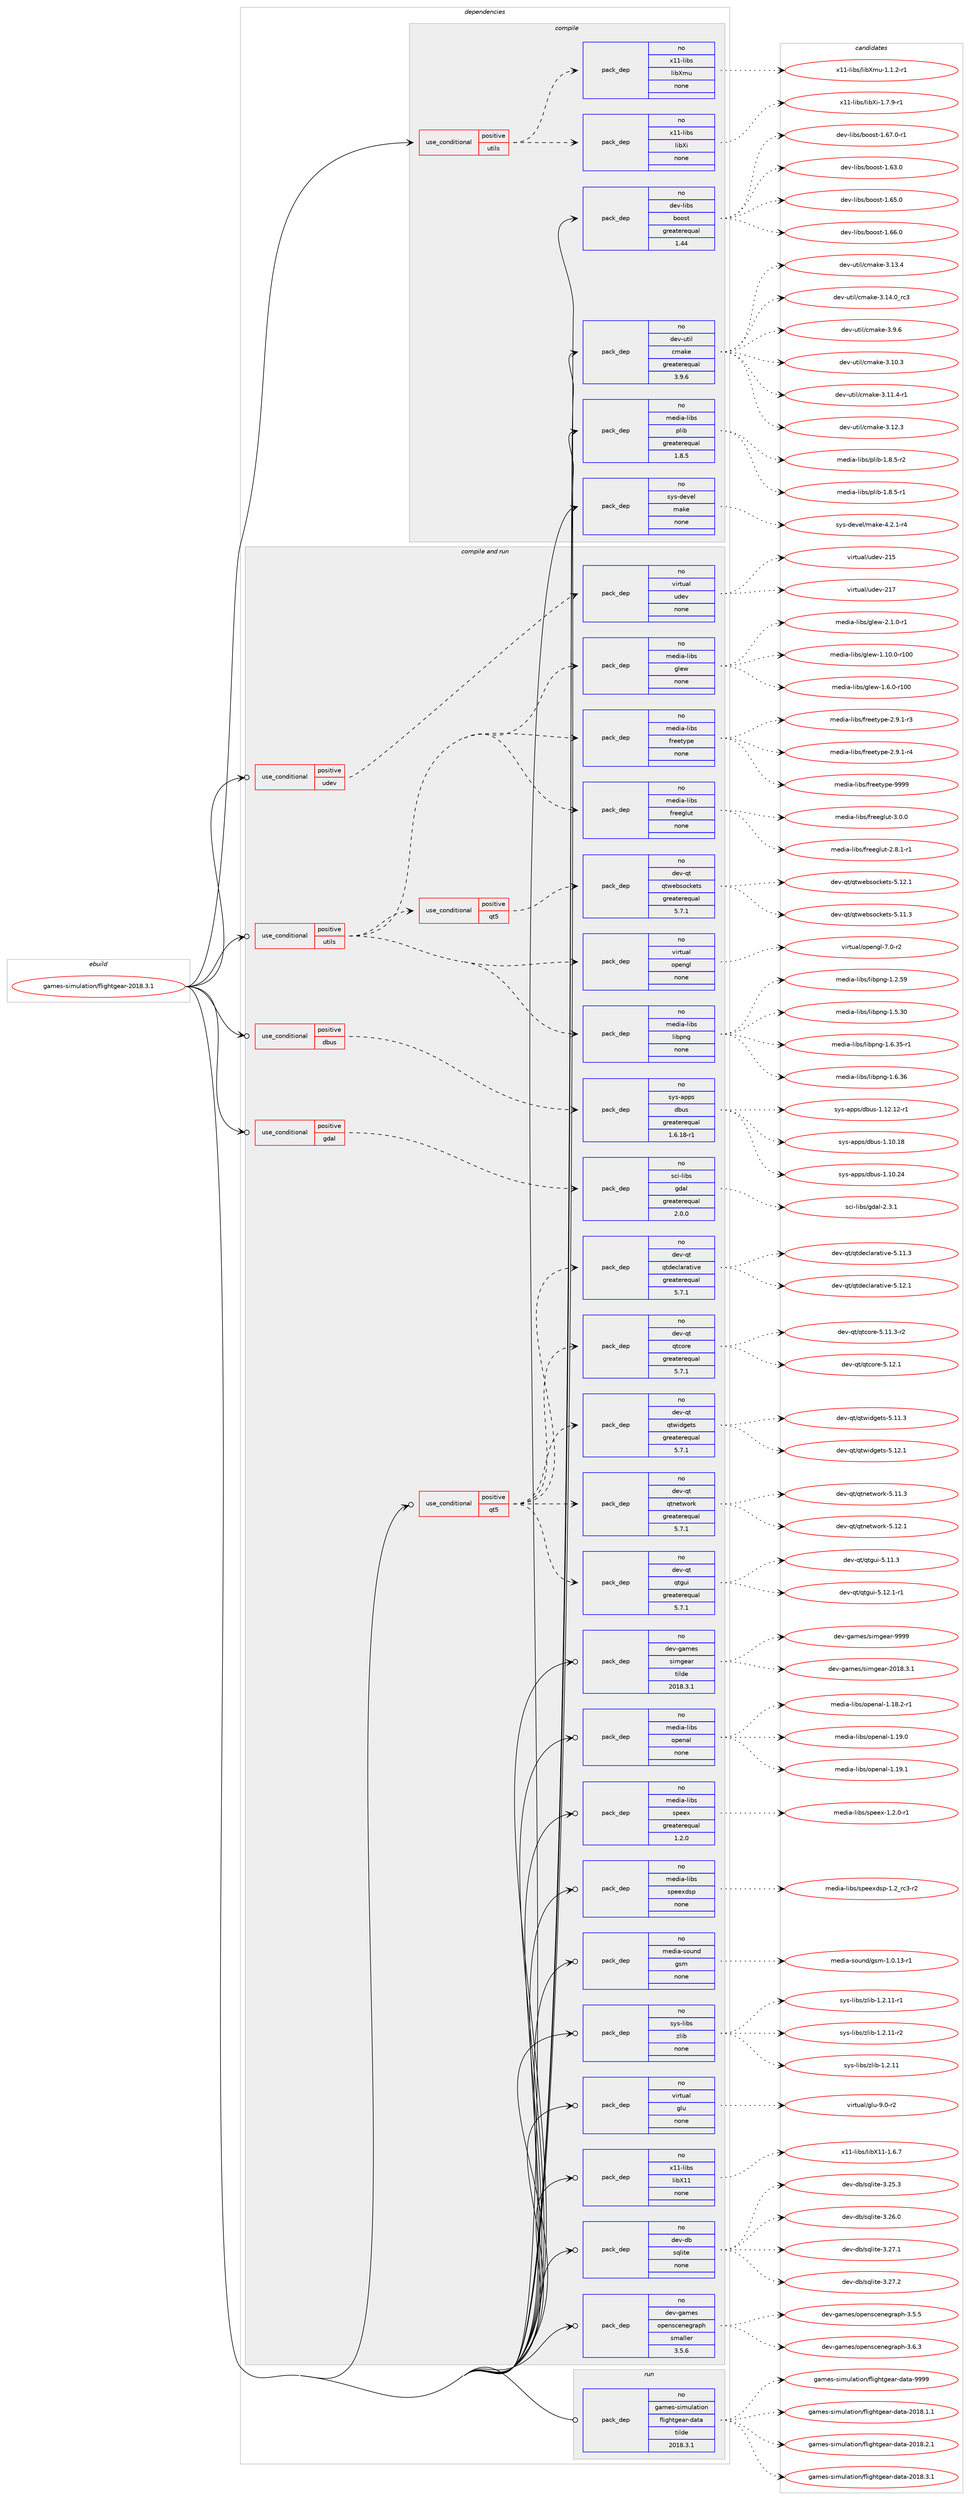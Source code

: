digraph prolog {

# *************
# Graph options
# *************

newrank=true;
concentrate=true;
compound=true;
graph [rankdir=LR,fontname=Helvetica,fontsize=10,ranksep=1.5];#, ranksep=2.5, nodesep=0.2];
edge  [arrowhead=vee];
node  [fontname=Helvetica,fontsize=10];

# **********
# The ebuild
# **********

subgraph cluster_leftcol {
color=gray;
rank=same;
label=<<i>ebuild</i>>;
id [label="games-simulation/flightgear-2018.3.1", color=red, width=4, href="../games-simulation/flightgear-2018.3.1.svg"];
}

# ****************
# The dependencies
# ****************

subgraph cluster_midcol {
color=gray;
label=<<i>dependencies</i>>;
subgraph cluster_compile {
fillcolor="#eeeeee";
style=filled;
label=<<i>compile</i>>;
subgraph cond427067 {
dependency1560566 [label=<<TABLE BORDER="0" CELLBORDER="1" CELLSPACING="0" CELLPADDING="4"><TR><TD ROWSPAN="3" CELLPADDING="10">use_conditional</TD></TR><TR><TD>positive</TD></TR><TR><TD>utils</TD></TR></TABLE>>, shape=none, color=red];
subgraph pack1109412 {
dependency1560567 [label=<<TABLE BORDER="0" CELLBORDER="1" CELLSPACING="0" CELLPADDING="4" WIDTH="220"><TR><TD ROWSPAN="6" CELLPADDING="30">pack_dep</TD></TR><TR><TD WIDTH="110">no</TD></TR><TR><TD>x11-libs</TD></TR><TR><TD>libXi</TD></TR><TR><TD>none</TD></TR><TR><TD></TD></TR></TABLE>>, shape=none, color=blue];
}
dependency1560566:e -> dependency1560567:w [weight=20,style="dashed",arrowhead="vee"];
subgraph pack1109413 {
dependency1560568 [label=<<TABLE BORDER="0" CELLBORDER="1" CELLSPACING="0" CELLPADDING="4" WIDTH="220"><TR><TD ROWSPAN="6" CELLPADDING="30">pack_dep</TD></TR><TR><TD WIDTH="110">no</TD></TR><TR><TD>x11-libs</TD></TR><TR><TD>libXmu</TD></TR><TR><TD>none</TD></TR><TR><TD></TD></TR></TABLE>>, shape=none, color=blue];
}
dependency1560566:e -> dependency1560568:w [weight=20,style="dashed",arrowhead="vee"];
}
id:e -> dependency1560566:w [weight=20,style="solid",arrowhead="vee"];
subgraph pack1109414 {
dependency1560569 [label=<<TABLE BORDER="0" CELLBORDER="1" CELLSPACING="0" CELLPADDING="4" WIDTH="220"><TR><TD ROWSPAN="6" CELLPADDING="30">pack_dep</TD></TR><TR><TD WIDTH="110">no</TD></TR><TR><TD>dev-libs</TD></TR><TR><TD>boost</TD></TR><TR><TD>greaterequal</TD></TR><TR><TD>1.44</TD></TR></TABLE>>, shape=none, color=blue];
}
id:e -> dependency1560569:w [weight=20,style="solid",arrowhead="vee"];
subgraph pack1109415 {
dependency1560570 [label=<<TABLE BORDER="0" CELLBORDER="1" CELLSPACING="0" CELLPADDING="4" WIDTH="220"><TR><TD ROWSPAN="6" CELLPADDING="30">pack_dep</TD></TR><TR><TD WIDTH="110">no</TD></TR><TR><TD>dev-util</TD></TR><TR><TD>cmake</TD></TR><TR><TD>greaterequal</TD></TR><TR><TD>3.9.6</TD></TR></TABLE>>, shape=none, color=blue];
}
id:e -> dependency1560570:w [weight=20,style="solid",arrowhead="vee"];
subgraph pack1109416 {
dependency1560571 [label=<<TABLE BORDER="0" CELLBORDER="1" CELLSPACING="0" CELLPADDING="4" WIDTH="220"><TR><TD ROWSPAN="6" CELLPADDING="30">pack_dep</TD></TR><TR><TD WIDTH="110">no</TD></TR><TR><TD>media-libs</TD></TR><TR><TD>plib</TD></TR><TR><TD>greaterequal</TD></TR><TR><TD>1.8.5</TD></TR></TABLE>>, shape=none, color=blue];
}
id:e -> dependency1560571:w [weight=20,style="solid",arrowhead="vee"];
subgraph pack1109417 {
dependency1560572 [label=<<TABLE BORDER="0" CELLBORDER="1" CELLSPACING="0" CELLPADDING="4" WIDTH="220"><TR><TD ROWSPAN="6" CELLPADDING="30">pack_dep</TD></TR><TR><TD WIDTH="110">no</TD></TR><TR><TD>sys-devel</TD></TR><TR><TD>make</TD></TR><TR><TD>none</TD></TR><TR><TD></TD></TR></TABLE>>, shape=none, color=blue];
}
id:e -> dependency1560572:w [weight=20,style="solid",arrowhead="vee"];
}
subgraph cluster_compileandrun {
fillcolor="#eeeeee";
style=filled;
label=<<i>compile and run</i>>;
subgraph cond427068 {
dependency1560573 [label=<<TABLE BORDER="0" CELLBORDER="1" CELLSPACING="0" CELLPADDING="4"><TR><TD ROWSPAN="3" CELLPADDING="10">use_conditional</TD></TR><TR><TD>positive</TD></TR><TR><TD>dbus</TD></TR></TABLE>>, shape=none, color=red];
subgraph pack1109418 {
dependency1560574 [label=<<TABLE BORDER="0" CELLBORDER="1" CELLSPACING="0" CELLPADDING="4" WIDTH="220"><TR><TD ROWSPAN="6" CELLPADDING="30">pack_dep</TD></TR><TR><TD WIDTH="110">no</TD></TR><TR><TD>sys-apps</TD></TR><TR><TD>dbus</TD></TR><TR><TD>greaterequal</TD></TR><TR><TD>1.6.18-r1</TD></TR></TABLE>>, shape=none, color=blue];
}
dependency1560573:e -> dependency1560574:w [weight=20,style="dashed",arrowhead="vee"];
}
id:e -> dependency1560573:w [weight=20,style="solid",arrowhead="odotvee"];
subgraph cond427069 {
dependency1560575 [label=<<TABLE BORDER="0" CELLBORDER="1" CELLSPACING="0" CELLPADDING="4"><TR><TD ROWSPAN="3" CELLPADDING="10">use_conditional</TD></TR><TR><TD>positive</TD></TR><TR><TD>gdal</TD></TR></TABLE>>, shape=none, color=red];
subgraph pack1109419 {
dependency1560576 [label=<<TABLE BORDER="0" CELLBORDER="1" CELLSPACING="0" CELLPADDING="4" WIDTH="220"><TR><TD ROWSPAN="6" CELLPADDING="30">pack_dep</TD></TR><TR><TD WIDTH="110">no</TD></TR><TR><TD>sci-libs</TD></TR><TR><TD>gdal</TD></TR><TR><TD>greaterequal</TD></TR><TR><TD>2.0.0</TD></TR></TABLE>>, shape=none, color=blue];
}
dependency1560575:e -> dependency1560576:w [weight=20,style="dashed",arrowhead="vee"];
}
id:e -> dependency1560575:w [weight=20,style="solid",arrowhead="odotvee"];
subgraph cond427070 {
dependency1560577 [label=<<TABLE BORDER="0" CELLBORDER="1" CELLSPACING="0" CELLPADDING="4"><TR><TD ROWSPAN="3" CELLPADDING="10">use_conditional</TD></TR><TR><TD>positive</TD></TR><TR><TD>qt5</TD></TR></TABLE>>, shape=none, color=red];
subgraph pack1109420 {
dependency1560578 [label=<<TABLE BORDER="0" CELLBORDER="1" CELLSPACING="0" CELLPADDING="4" WIDTH="220"><TR><TD ROWSPAN="6" CELLPADDING="30">pack_dep</TD></TR><TR><TD WIDTH="110">no</TD></TR><TR><TD>dev-qt</TD></TR><TR><TD>qtcore</TD></TR><TR><TD>greaterequal</TD></TR><TR><TD>5.7.1</TD></TR></TABLE>>, shape=none, color=blue];
}
dependency1560577:e -> dependency1560578:w [weight=20,style="dashed",arrowhead="vee"];
subgraph pack1109421 {
dependency1560579 [label=<<TABLE BORDER="0" CELLBORDER="1" CELLSPACING="0" CELLPADDING="4" WIDTH="220"><TR><TD ROWSPAN="6" CELLPADDING="30">pack_dep</TD></TR><TR><TD WIDTH="110">no</TD></TR><TR><TD>dev-qt</TD></TR><TR><TD>qtdeclarative</TD></TR><TR><TD>greaterequal</TD></TR><TR><TD>5.7.1</TD></TR></TABLE>>, shape=none, color=blue];
}
dependency1560577:e -> dependency1560579:w [weight=20,style="dashed",arrowhead="vee"];
subgraph pack1109422 {
dependency1560580 [label=<<TABLE BORDER="0" CELLBORDER="1" CELLSPACING="0" CELLPADDING="4" WIDTH="220"><TR><TD ROWSPAN="6" CELLPADDING="30">pack_dep</TD></TR><TR><TD WIDTH="110">no</TD></TR><TR><TD>dev-qt</TD></TR><TR><TD>qtgui</TD></TR><TR><TD>greaterequal</TD></TR><TR><TD>5.7.1</TD></TR></TABLE>>, shape=none, color=blue];
}
dependency1560577:e -> dependency1560580:w [weight=20,style="dashed",arrowhead="vee"];
subgraph pack1109423 {
dependency1560581 [label=<<TABLE BORDER="0" CELLBORDER="1" CELLSPACING="0" CELLPADDING="4" WIDTH="220"><TR><TD ROWSPAN="6" CELLPADDING="30">pack_dep</TD></TR><TR><TD WIDTH="110">no</TD></TR><TR><TD>dev-qt</TD></TR><TR><TD>qtnetwork</TD></TR><TR><TD>greaterequal</TD></TR><TR><TD>5.7.1</TD></TR></TABLE>>, shape=none, color=blue];
}
dependency1560577:e -> dependency1560581:w [weight=20,style="dashed",arrowhead="vee"];
subgraph pack1109424 {
dependency1560582 [label=<<TABLE BORDER="0" CELLBORDER="1" CELLSPACING="0" CELLPADDING="4" WIDTH="220"><TR><TD ROWSPAN="6" CELLPADDING="30">pack_dep</TD></TR><TR><TD WIDTH="110">no</TD></TR><TR><TD>dev-qt</TD></TR><TR><TD>qtwidgets</TD></TR><TR><TD>greaterequal</TD></TR><TR><TD>5.7.1</TD></TR></TABLE>>, shape=none, color=blue];
}
dependency1560577:e -> dependency1560582:w [weight=20,style="dashed",arrowhead="vee"];
}
id:e -> dependency1560577:w [weight=20,style="solid",arrowhead="odotvee"];
subgraph cond427071 {
dependency1560583 [label=<<TABLE BORDER="0" CELLBORDER="1" CELLSPACING="0" CELLPADDING="4"><TR><TD ROWSPAN="3" CELLPADDING="10">use_conditional</TD></TR><TR><TD>positive</TD></TR><TR><TD>udev</TD></TR></TABLE>>, shape=none, color=red];
subgraph pack1109425 {
dependency1560584 [label=<<TABLE BORDER="0" CELLBORDER="1" CELLSPACING="0" CELLPADDING="4" WIDTH="220"><TR><TD ROWSPAN="6" CELLPADDING="30">pack_dep</TD></TR><TR><TD WIDTH="110">no</TD></TR><TR><TD>virtual</TD></TR><TR><TD>udev</TD></TR><TR><TD>none</TD></TR><TR><TD></TD></TR></TABLE>>, shape=none, color=blue];
}
dependency1560583:e -> dependency1560584:w [weight=20,style="dashed",arrowhead="vee"];
}
id:e -> dependency1560583:w [weight=20,style="solid",arrowhead="odotvee"];
subgraph cond427072 {
dependency1560585 [label=<<TABLE BORDER="0" CELLBORDER="1" CELLSPACING="0" CELLPADDING="4"><TR><TD ROWSPAN="3" CELLPADDING="10">use_conditional</TD></TR><TR><TD>positive</TD></TR><TR><TD>utils</TD></TR></TABLE>>, shape=none, color=red];
subgraph pack1109426 {
dependency1560586 [label=<<TABLE BORDER="0" CELLBORDER="1" CELLSPACING="0" CELLPADDING="4" WIDTH="220"><TR><TD ROWSPAN="6" CELLPADDING="30">pack_dep</TD></TR><TR><TD WIDTH="110">no</TD></TR><TR><TD>media-libs</TD></TR><TR><TD>freeglut</TD></TR><TR><TD>none</TD></TR><TR><TD></TD></TR></TABLE>>, shape=none, color=blue];
}
dependency1560585:e -> dependency1560586:w [weight=20,style="dashed",arrowhead="vee"];
subgraph pack1109427 {
dependency1560587 [label=<<TABLE BORDER="0" CELLBORDER="1" CELLSPACING="0" CELLPADDING="4" WIDTH="220"><TR><TD ROWSPAN="6" CELLPADDING="30">pack_dep</TD></TR><TR><TD WIDTH="110">no</TD></TR><TR><TD>media-libs</TD></TR><TR><TD>freetype</TD></TR><TR><TD>none</TD></TR><TR><TD></TD></TR></TABLE>>, shape=none, color=blue];
}
dependency1560585:e -> dependency1560587:w [weight=20,style="dashed",arrowhead="vee"];
subgraph pack1109428 {
dependency1560588 [label=<<TABLE BORDER="0" CELLBORDER="1" CELLSPACING="0" CELLPADDING="4" WIDTH="220"><TR><TD ROWSPAN="6" CELLPADDING="30">pack_dep</TD></TR><TR><TD WIDTH="110">no</TD></TR><TR><TD>media-libs</TD></TR><TR><TD>glew</TD></TR><TR><TD>none</TD></TR><TR><TD></TD></TR></TABLE>>, shape=none, color=blue];
}
dependency1560585:e -> dependency1560588:w [weight=20,style="dashed",arrowhead="vee"];
subgraph pack1109429 {
dependency1560589 [label=<<TABLE BORDER="0" CELLBORDER="1" CELLSPACING="0" CELLPADDING="4" WIDTH="220"><TR><TD ROWSPAN="6" CELLPADDING="30">pack_dep</TD></TR><TR><TD WIDTH="110">no</TD></TR><TR><TD>media-libs</TD></TR><TR><TD>libpng</TD></TR><TR><TD>none</TD></TR><TR><TD></TD></TR></TABLE>>, shape=none, color=blue];
}
dependency1560585:e -> dependency1560589:w [weight=20,style="dashed",arrowhead="vee"];
subgraph pack1109430 {
dependency1560590 [label=<<TABLE BORDER="0" CELLBORDER="1" CELLSPACING="0" CELLPADDING="4" WIDTH="220"><TR><TD ROWSPAN="6" CELLPADDING="30">pack_dep</TD></TR><TR><TD WIDTH="110">no</TD></TR><TR><TD>virtual</TD></TR><TR><TD>opengl</TD></TR><TR><TD>none</TD></TR><TR><TD></TD></TR></TABLE>>, shape=none, color=blue];
}
dependency1560585:e -> dependency1560590:w [weight=20,style="dashed",arrowhead="vee"];
subgraph cond427073 {
dependency1560591 [label=<<TABLE BORDER="0" CELLBORDER="1" CELLSPACING="0" CELLPADDING="4"><TR><TD ROWSPAN="3" CELLPADDING="10">use_conditional</TD></TR><TR><TD>positive</TD></TR><TR><TD>qt5</TD></TR></TABLE>>, shape=none, color=red];
subgraph pack1109431 {
dependency1560592 [label=<<TABLE BORDER="0" CELLBORDER="1" CELLSPACING="0" CELLPADDING="4" WIDTH="220"><TR><TD ROWSPAN="6" CELLPADDING="30">pack_dep</TD></TR><TR><TD WIDTH="110">no</TD></TR><TR><TD>dev-qt</TD></TR><TR><TD>qtwebsockets</TD></TR><TR><TD>greaterequal</TD></TR><TR><TD>5.7.1</TD></TR></TABLE>>, shape=none, color=blue];
}
dependency1560591:e -> dependency1560592:w [weight=20,style="dashed",arrowhead="vee"];
}
dependency1560585:e -> dependency1560591:w [weight=20,style="dashed",arrowhead="vee"];
}
id:e -> dependency1560585:w [weight=20,style="solid",arrowhead="odotvee"];
subgraph pack1109432 {
dependency1560593 [label=<<TABLE BORDER="0" CELLBORDER="1" CELLSPACING="0" CELLPADDING="4" WIDTH="220"><TR><TD ROWSPAN="6" CELLPADDING="30">pack_dep</TD></TR><TR><TD WIDTH="110">no</TD></TR><TR><TD>dev-db</TD></TR><TR><TD>sqlite</TD></TR><TR><TD>none</TD></TR><TR><TD></TD></TR></TABLE>>, shape=none, color=blue];
}
id:e -> dependency1560593:w [weight=20,style="solid",arrowhead="odotvee"];
subgraph pack1109433 {
dependency1560594 [label=<<TABLE BORDER="0" CELLBORDER="1" CELLSPACING="0" CELLPADDING="4" WIDTH="220"><TR><TD ROWSPAN="6" CELLPADDING="30">pack_dep</TD></TR><TR><TD WIDTH="110">no</TD></TR><TR><TD>dev-games</TD></TR><TR><TD>openscenegraph</TD></TR><TR><TD>smaller</TD></TR><TR><TD>3.5.6</TD></TR></TABLE>>, shape=none, color=blue];
}
id:e -> dependency1560594:w [weight=20,style="solid",arrowhead="odotvee"];
subgraph pack1109434 {
dependency1560595 [label=<<TABLE BORDER="0" CELLBORDER="1" CELLSPACING="0" CELLPADDING="4" WIDTH="220"><TR><TD ROWSPAN="6" CELLPADDING="30">pack_dep</TD></TR><TR><TD WIDTH="110">no</TD></TR><TR><TD>dev-games</TD></TR><TR><TD>simgear</TD></TR><TR><TD>tilde</TD></TR><TR><TD>2018.3.1</TD></TR></TABLE>>, shape=none, color=blue];
}
id:e -> dependency1560595:w [weight=20,style="solid",arrowhead="odotvee"];
subgraph pack1109435 {
dependency1560596 [label=<<TABLE BORDER="0" CELLBORDER="1" CELLSPACING="0" CELLPADDING="4" WIDTH="220"><TR><TD ROWSPAN="6" CELLPADDING="30">pack_dep</TD></TR><TR><TD WIDTH="110">no</TD></TR><TR><TD>media-libs</TD></TR><TR><TD>openal</TD></TR><TR><TD>none</TD></TR><TR><TD></TD></TR></TABLE>>, shape=none, color=blue];
}
id:e -> dependency1560596:w [weight=20,style="solid",arrowhead="odotvee"];
subgraph pack1109436 {
dependency1560597 [label=<<TABLE BORDER="0" CELLBORDER="1" CELLSPACING="0" CELLPADDING="4" WIDTH="220"><TR><TD ROWSPAN="6" CELLPADDING="30">pack_dep</TD></TR><TR><TD WIDTH="110">no</TD></TR><TR><TD>media-libs</TD></TR><TR><TD>speex</TD></TR><TR><TD>greaterequal</TD></TR><TR><TD>1.2.0</TD></TR></TABLE>>, shape=none, color=blue];
}
id:e -> dependency1560597:w [weight=20,style="solid",arrowhead="odotvee"];
subgraph pack1109437 {
dependency1560598 [label=<<TABLE BORDER="0" CELLBORDER="1" CELLSPACING="0" CELLPADDING="4" WIDTH="220"><TR><TD ROWSPAN="6" CELLPADDING="30">pack_dep</TD></TR><TR><TD WIDTH="110">no</TD></TR><TR><TD>media-libs</TD></TR><TR><TD>speexdsp</TD></TR><TR><TD>none</TD></TR><TR><TD></TD></TR></TABLE>>, shape=none, color=blue];
}
id:e -> dependency1560598:w [weight=20,style="solid",arrowhead="odotvee"];
subgraph pack1109438 {
dependency1560599 [label=<<TABLE BORDER="0" CELLBORDER="1" CELLSPACING="0" CELLPADDING="4" WIDTH="220"><TR><TD ROWSPAN="6" CELLPADDING="30">pack_dep</TD></TR><TR><TD WIDTH="110">no</TD></TR><TR><TD>media-sound</TD></TR><TR><TD>gsm</TD></TR><TR><TD>none</TD></TR><TR><TD></TD></TR></TABLE>>, shape=none, color=blue];
}
id:e -> dependency1560599:w [weight=20,style="solid",arrowhead="odotvee"];
subgraph pack1109439 {
dependency1560600 [label=<<TABLE BORDER="0" CELLBORDER="1" CELLSPACING="0" CELLPADDING="4" WIDTH="220"><TR><TD ROWSPAN="6" CELLPADDING="30">pack_dep</TD></TR><TR><TD WIDTH="110">no</TD></TR><TR><TD>sys-libs</TD></TR><TR><TD>zlib</TD></TR><TR><TD>none</TD></TR><TR><TD></TD></TR></TABLE>>, shape=none, color=blue];
}
id:e -> dependency1560600:w [weight=20,style="solid",arrowhead="odotvee"];
subgraph pack1109440 {
dependency1560601 [label=<<TABLE BORDER="0" CELLBORDER="1" CELLSPACING="0" CELLPADDING="4" WIDTH="220"><TR><TD ROWSPAN="6" CELLPADDING="30">pack_dep</TD></TR><TR><TD WIDTH="110">no</TD></TR><TR><TD>virtual</TD></TR><TR><TD>glu</TD></TR><TR><TD>none</TD></TR><TR><TD></TD></TR></TABLE>>, shape=none, color=blue];
}
id:e -> dependency1560601:w [weight=20,style="solid",arrowhead="odotvee"];
subgraph pack1109441 {
dependency1560602 [label=<<TABLE BORDER="0" CELLBORDER="1" CELLSPACING="0" CELLPADDING="4" WIDTH="220"><TR><TD ROWSPAN="6" CELLPADDING="30">pack_dep</TD></TR><TR><TD WIDTH="110">no</TD></TR><TR><TD>x11-libs</TD></TR><TR><TD>libX11</TD></TR><TR><TD>none</TD></TR><TR><TD></TD></TR></TABLE>>, shape=none, color=blue];
}
id:e -> dependency1560602:w [weight=20,style="solid",arrowhead="odotvee"];
}
subgraph cluster_run {
fillcolor="#eeeeee";
style=filled;
label=<<i>run</i>>;
subgraph pack1109442 {
dependency1560603 [label=<<TABLE BORDER="0" CELLBORDER="1" CELLSPACING="0" CELLPADDING="4" WIDTH="220"><TR><TD ROWSPAN="6" CELLPADDING="30">pack_dep</TD></TR><TR><TD WIDTH="110">no</TD></TR><TR><TD>games-simulation</TD></TR><TR><TD>flightgear-data</TD></TR><TR><TD>tilde</TD></TR><TR><TD>2018.3.1</TD></TR></TABLE>>, shape=none, color=blue];
}
id:e -> dependency1560603:w [weight=20,style="solid",arrowhead="odot"];
}
}

# **************
# The candidates
# **************

subgraph cluster_choices {
rank=same;
color=gray;
label=<<i>candidates</i>>;

subgraph choice1109412 {
color=black;
nodesep=1;
choice120494945108105981154710810598881054549465546574511449 [label="x11-libs/libXi-1.7.9-r1", color=red, width=4,href="../x11-libs/libXi-1.7.9-r1.svg"];
dependency1560567:e -> choice120494945108105981154710810598881054549465546574511449:w [style=dotted,weight="100"];
}
subgraph choice1109413 {
color=black;
nodesep=1;
choice120494945108105981154710810598881091174549464946504511449 [label="x11-libs/libXmu-1.1.2-r1", color=red, width=4,href="../x11-libs/libXmu-1.1.2-r1.svg"];
dependency1560568:e -> choice120494945108105981154710810598881091174549464946504511449:w [style=dotted,weight="100"];
}
subgraph choice1109414 {
color=black;
nodesep=1;
choice1001011184510810598115479811111111511645494654514648 [label="dev-libs/boost-1.63.0", color=red, width=4,href="../dev-libs/boost-1.63.0.svg"];
choice1001011184510810598115479811111111511645494654534648 [label="dev-libs/boost-1.65.0", color=red, width=4,href="../dev-libs/boost-1.65.0.svg"];
choice1001011184510810598115479811111111511645494654544648 [label="dev-libs/boost-1.66.0", color=red, width=4,href="../dev-libs/boost-1.66.0.svg"];
choice10010111845108105981154798111111115116454946545546484511449 [label="dev-libs/boost-1.67.0-r1", color=red, width=4,href="../dev-libs/boost-1.67.0-r1.svg"];
dependency1560569:e -> choice1001011184510810598115479811111111511645494654514648:w [style=dotted,weight="100"];
dependency1560569:e -> choice1001011184510810598115479811111111511645494654534648:w [style=dotted,weight="100"];
dependency1560569:e -> choice1001011184510810598115479811111111511645494654544648:w [style=dotted,weight="100"];
dependency1560569:e -> choice10010111845108105981154798111111115116454946545546484511449:w [style=dotted,weight="100"];
}
subgraph choice1109415 {
color=black;
nodesep=1;
choice1001011184511711610510847991099710710145514649484651 [label="dev-util/cmake-3.10.3", color=red, width=4,href="../dev-util/cmake-3.10.3.svg"];
choice10010111845117116105108479910997107101455146494946524511449 [label="dev-util/cmake-3.11.4-r1", color=red, width=4,href="../dev-util/cmake-3.11.4-r1.svg"];
choice1001011184511711610510847991099710710145514649504651 [label="dev-util/cmake-3.12.3", color=red, width=4,href="../dev-util/cmake-3.12.3.svg"];
choice1001011184511711610510847991099710710145514649514652 [label="dev-util/cmake-3.13.4", color=red, width=4,href="../dev-util/cmake-3.13.4.svg"];
choice1001011184511711610510847991099710710145514649524648951149951 [label="dev-util/cmake-3.14.0_rc3", color=red, width=4,href="../dev-util/cmake-3.14.0_rc3.svg"];
choice10010111845117116105108479910997107101455146574654 [label="dev-util/cmake-3.9.6", color=red, width=4,href="../dev-util/cmake-3.9.6.svg"];
dependency1560570:e -> choice1001011184511711610510847991099710710145514649484651:w [style=dotted,weight="100"];
dependency1560570:e -> choice10010111845117116105108479910997107101455146494946524511449:w [style=dotted,weight="100"];
dependency1560570:e -> choice1001011184511711610510847991099710710145514649504651:w [style=dotted,weight="100"];
dependency1560570:e -> choice1001011184511711610510847991099710710145514649514652:w [style=dotted,weight="100"];
dependency1560570:e -> choice1001011184511711610510847991099710710145514649524648951149951:w [style=dotted,weight="100"];
dependency1560570:e -> choice10010111845117116105108479910997107101455146574654:w [style=dotted,weight="100"];
}
subgraph choice1109416 {
color=black;
nodesep=1;
choice10910110010597451081059811547112108105984549465646534511449 [label="media-libs/plib-1.8.5-r1", color=red, width=4,href="../media-libs/plib-1.8.5-r1.svg"];
choice10910110010597451081059811547112108105984549465646534511450 [label="media-libs/plib-1.8.5-r2", color=red, width=4,href="../media-libs/plib-1.8.5-r2.svg"];
dependency1560571:e -> choice10910110010597451081059811547112108105984549465646534511449:w [style=dotted,weight="100"];
dependency1560571:e -> choice10910110010597451081059811547112108105984549465646534511450:w [style=dotted,weight="100"];
}
subgraph choice1109417 {
color=black;
nodesep=1;
choice1151211154510010111810110847109971071014552465046494511452 [label="sys-devel/make-4.2.1-r4", color=red, width=4,href="../sys-devel/make-4.2.1-r4.svg"];
dependency1560572:e -> choice1151211154510010111810110847109971071014552465046494511452:w [style=dotted,weight="100"];
}
subgraph choice1109418 {
color=black;
nodesep=1;
choice115121115459711211211547100981171154549464948464956 [label="sys-apps/dbus-1.10.18", color=red, width=4,href="../sys-apps/dbus-1.10.18.svg"];
choice115121115459711211211547100981171154549464948465052 [label="sys-apps/dbus-1.10.24", color=red, width=4,href="../sys-apps/dbus-1.10.24.svg"];
choice1151211154597112112115471009811711545494649504649504511449 [label="sys-apps/dbus-1.12.12-r1", color=red, width=4,href="../sys-apps/dbus-1.12.12-r1.svg"];
dependency1560574:e -> choice115121115459711211211547100981171154549464948464956:w [style=dotted,weight="100"];
dependency1560574:e -> choice115121115459711211211547100981171154549464948465052:w [style=dotted,weight="100"];
dependency1560574:e -> choice1151211154597112112115471009811711545494649504649504511449:w [style=dotted,weight="100"];
}
subgraph choice1109419 {
color=black;
nodesep=1;
choice1159910545108105981154710310097108455046514649 [label="sci-libs/gdal-2.3.1", color=red, width=4,href="../sci-libs/gdal-2.3.1.svg"];
dependency1560576:e -> choice1159910545108105981154710310097108455046514649:w [style=dotted,weight="100"];
}
subgraph choice1109420 {
color=black;
nodesep=1;
choice100101118451131164711311699111114101455346494946514511450 [label="dev-qt/qtcore-5.11.3-r2", color=red, width=4,href="../dev-qt/qtcore-5.11.3-r2.svg"];
choice10010111845113116471131169911111410145534649504649 [label="dev-qt/qtcore-5.12.1", color=red, width=4,href="../dev-qt/qtcore-5.12.1.svg"];
dependency1560578:e -> choice100101118451131164711311699111114101455346494946514511450:w [style=dotted,weight="100"];
dependency1560578:e -> choice10010111845113116471131169911111410145534649504649:w [style=dotted,weight="100"];
}
subgraph choice1109421 {
color=black;
nodesep=1;
choice100101118451131164711311610010199108971149711610511810145534649494651 [label="dev-qt/qtdeclarative-5.11.3", color=red, width=4,href="../dev-qt/qtdeclarative-5.11.3.svg"];
choice100101118451131164711311610010199108971149711610511810145534649504649 [label="dev-qt/qtdeclarative-5.12.1", color=red, width=4,href="../dev-qt/qtdeclarative-5.12.1.svg"];
dependency1560579:e -> choice100101118451131164711311610010199108971149711610511810145534649494651:w [style=dotted,weight="100"];
dependency1560579:e -> choice100101118451131164711311610010199108971149711610511810145534649504649:w [style=dotted,weight="100"];
}
subgraph choice1109422 {
color=black;
nodesep=1;
choice100101118451131164711311610311710545534649494651 [label="dev-qt/qtgui-5.11.3", color=red, width=4,href="../dev-qt/qtgui-5.11.3.svg"];
choice1001011184511311647113116103117105455346495046494511449 [label="dev-qt/qtgui-5.12.1-r1", color=red, width=4,href="../dev-qt/qtgui-5.12.1-r1.svg"];
dependency1560580:e -> choice100101118451131164711311610311710545534649494651:w [style=dotted,weight="100"];
dependency1560580:e -> choice1001011184511311647113116103117105455346495046494511449:w [style=dotted,weight="100"];
}
subgraph choice1109423 {
color=black;
nodesep=1;
choice100101118451131164711311611010111611911111410745534649494651 [label="dev-qt/qtnetwork-5.11.3", color=red, width=4,href="../dev-qt/qtnetwork-5.11.3.svg"];
choice100101118451131164711311611010111611911111410745534649504649 [label="dev-qt/qtnetwork-5.12.1", color=red, width=4,href="../dev-qt/qtnetwork-5.12.1.svg"];
dependency1560581:e -> choice100101118451131164711311611010111611911111410745534649494651:w [style=dotted,weight="100"];
dependency1560581:e -> choice100101118451131164711311611010111611911111410745534649504649:w [style=dotted,weight="100"];
}
subgraph choice1109424 {
color=black;
nodesep=1;
choice100101118451131164711311611910510010310111611545534649494651 [label="dev-qt/qtwidgets-5.11.3", color=red, width=4,href="../dev-qt/qtwidgets-5.11.3.svg"];
choice100101118451131164711311611910510010310111611545534649504649 [label="dev-qt/qtwidgets-5.12.1", color=red, width=4,href="../dev-qt/qtwidgets-5.12.1.svg"];
dependency1560582:e -> choice100101118451131164711311611910510010310111611545534649494651:w [style=dotted,weight="100"];
dependency1560582:e -> choice100101118451131164711311611910510010310111611545534649504649:w [style=dotted,weight="100"];
}
subgraph choice1109425 {
color=black;
nodesep=1;
choice118105114116117971084711710010111845504953 [label="virtual/udev-215", color=red, width=4,href="../virtual/udev-215.svg"];
choice118105114116117971084711710010111845504955 [label="virtual/udev-217", color=red, width=4,href="../virtual/udev-217.svg"];
dependency1560584:e -> choice118105114116117971084711710010111845504953:w [style=dotted,weight="100"];
dependency1560584:e -> choice118105114116117971084711710010111845504955:w [style=dotted,weight="100"];
}
subgraph choice1109426 {
color=black;
nodesep=1;
choice109101100105974510810598115471021141011011031081171164550465646494511449 [label="media-libs/freeglut-2.8.1-r1", color=red, width=4,href="../media-libs/freeglut-2.8.1-r1.svg"];
choice10910110010597451081059811547102114101101103108117116455146484648 [label="media-libs/freeglut-3.0.0", color=red, width=4,href="../media-libs/freeglut-3.0.0.svg"];
dependency1560586:e -> choice109101100105974510810598115471021141011011031081171164550465646494511449:w [style=dotted,weight="100"];
dependency1560586:e -> choice10910110010597451081059811547102114101101103108117116455146484648:w [style=dotted,weight="100"];
}
subgraph choice1109427 {
color=black;
nodesep=1;
choice109101100105974510810598115471021141011011161211121014550465746494511451 [label="media-libs/freetype-2.9.1-r3", color=red, width=4,href="../media-libs/freetype-2.9.1-r3.svg"];
choice109101100105974510810598115471021141011011161211121014550465746494511452 [label="media-libs/freetype-2.9.1-r4", color=red, width=4,href="../media-libs/freetype-2.9.1-r4.svg"];
choice109101100105974510810598115471021141011011161211121014557575757 [label="media-libs/freetype-9999", color=red, width=4,href="../media-libs/freetype-9999.svg"];
dependency1560587:e -> choice109101100105974510810598115471021141011011161211121014550465746494511451:w [style=dotted,weight="100"];
dependency1560587:e -> choice109101100105974510810598115471021141011011161211121014550465746494511452:w [style=dotted,weight="100"];
dependency1560587:e -> choice109101100105974510810598115471021141011011161211121014557575757:w [style=dotted,weight="100"];
}
subgraph choice1109428 {
color=black;
nodesep=1;
choice109101100105974510810598115471031081011194549464948464845114494848 [label="media-libs/glew-1.10.0-r100", color=red, width=4,href="../media-libs/glew-1.10.0-r100.svg"];
choice1091011001059745108105981154710310810111945494654464845114494848 [label="media-libs/glew-1.6.0-r100", color=red, width=4,href="../media-libs/glew-1.6.0-r100.svg"];
choice109101100105974510810598115471031081011194550464946484511449 [label="media-libs/glew-2.1.0-r1", color=red, width=4,href="../media-libs/glew-2.1.0-r1.svg"];
dependency1560588:e -> choice109101100105974510810598115471031081011194549464948464845114494848:w [style=dotted,weight="100"];
dependency1560588:e -> choice1091011001059745108105981154710310810111945494654464845114494848:w [style=dotted,weight="100"];
dependency1560588:e -> choice109101100105974510810598115471031081011194550464946484511449:w [style=dotted,weight="100"];
}
subgraph choice1109429 {
color=black;
nodesep=1;
choice109101100105974510810598115471081059811211010345494650465357 [label="media-libs/libpng-1.2.59", color=red, width=4,href="../media-libs/libpng-1.2.59.svg"];
choice109101100105974510810598115471081059811211010345494653465148 [label="media-libs/libpng-1.5.30", color=red, width=4,href="../media-libs/libpng-1.5.30.svg"];
choice1091011001059745108105981154710810598112110103454946544651534511449 [label="media-libs/libpng-1.6.35-r1", color=red, width=4,href="../media-libs/libpng-1.6.35-r1.svg"];
choice109101100105974510810598115471081059811211010345494654465154 [label="media-libs/libpng-1.6.36", color=red, width=4,href="../media-libs/libpng-1.6.36.svg"];
dependency1560589:e -> choice109101100105974510810598115471081059811211010345494650465357:w [style=dotted,weight="100"];
dependency1560589:e -> choice109101100105974510810598115471081059811211010345494653465148:w [style=dotted,weight="100"];
dependency1560589:e -> choice1091011001059745108105981154710810598112110103454946544651534511449:w [style=dotted,weight="100"];
dependency1560589:e -> choice109101100105974510810598115471081059811211010345494654465154:w [style=dotted,weight="100"];
}
subgraph choice1109430 {
color=black;
nodesep=1;
choice1181051141161179710847111112101110103108455546484511450 [label="virtual/opengl-7.0-r2", color=red, width=4,href="../virtual/opengl-7.0-r2.svg"];
dependency1560590:e -> choice1181051141161179710847111112101110103108455546484511450:w [style=dotted,weight="100"];
}
subgraph choice1109431 {
color=black;
nodesep=1;
choice1001011184511311647113116119101981151119910710111611545534649494651 [label="dev-qt/qtwebsockets-5.11.3", color=red, width=4,href="../dev-qt/qtwebsockets-5.11.3.svg"];
choice1001011184511311647113116119101981151119910710111611545534649504649 [label="dev-qt/qtwebsockets-5.12.1", color=red, width=4,href="../dev-qt/qtwebsockets-5.12.1.svg"];
dependency1560592:e -> choice1001011184511311647113116119101981151119910710111611545534649494651:w [style=dotted,weight="100"];
dependency1560592:e -> choice1001011184511311647113116119101981151119910710111611545534649504649:w [style=dotted,weight="100"];
}
subgraph choice1109432 {
color=black;
nodesep=1;
choice10010111845100984711511310810511610145514650534651 [label="dev-db/sqlite-3.25.3", color=red, width=4,href="../dev-db/sqlite-3.25.3.svg"];
choice10010111845100984711511310810511610145514650544648 [label="dev-db/sqlite-3.26.0", color=red, width=4,href="../dev-db/sqlite-3.26.0.svg"];
choice10010111845100984711511310810511610145514650554649 [label="dev-db/sqlite-3.27.1", color=red, width=4,href="../dev-db/sqlite-3.27.1.svg"];
choice10010111845100984711511310810511610145514650554650 [label="dev-db/sqlite-3.27.2", color=red, width=4,href="../dev-db/sqlite-3.27.2.svg"];
dependency1560593:e -> choice10010111845100984711511310810511610145514650534651:w [style=dotted,weight="100"];
dependency1560593:e -> choice10010111845100984711511310810511610145514650544648:w [style=dotted,weight="100"];
dependency1560593:e -> choice10010111845100984711511310810511610145514650554649:w [style=dotted,weight="100"];
dependency1560593:e -> choice10010111845100984711511310810511610145514650554650:w [style=dotted,weight="100"];
}
subgraph choice1109433 {
color=black;
nodesep=1;
choice1001011184510397109101115471111121011101159910111010110311497112104455146534653 [label="dev-games/openscenegraph-3.5.5", color=red, width=4,href="../dev-games/openscenegraph-3.5.5.svg"];
choice1001011184510397109101115471111121011101159910111010110311497112104455146544651 [label="dev-games/openscenegraph-3.6.3", color=red, width=4,href="../dev-games/openscenegraph-3.6.3.svg"];
dependency1560594:e -> choice1001011184510397109101115471111121011101159910111010110311497112104455146534653:w [style=dotted,weight="100"];
dependency1560594:e -> choice1001011184510397109101115471111121011101159910111010110311497112104455146544651:w [style=dotted,weight="100"];
}
subgraph choice1109434 {
color=black;
nodesep=1;
choice10010111845103971091011154711510510910310197114455048495646514649 [label="dev-games/simgear-2018.3.1", color=red, width=4,href="../dev-games/simgear-2018.3.1.svg"];
choice100101118451039710910111547115105109103101971144557575757 [label="dev-games/simgear-9999", color=red, width=4,href="../dev-games/simgear-9999.svg"];
dependency1560595:e -> choice10010111845103971091011154711510510910310197114455048495646514649:w [style=dotted,weight="100"];
dependency1560595:e -> choice100101118451039710910111547115105109103101971144557575757:w [style=dotted,weight="100"];
}
subgraph choice1109435 {
color=black;
nodesep=1;
choice1091011001059745108105981154711111210111097108454946495646504511449 [label="media-libs/openal-1.18.2-r1", color=red, width=4,href="../media-libs/openal-1.18.2-r1.svg"];
choice109101100105974510810598115471111121011109710845494649574648 [label="media-libs/openal-1.19.0", color=red, width=4,href="../media-libs/openal-1.19.0.svg"];
choice109101100105974510810598115471111121011109710845494649574649 [label="media-libs/openal-1.19.1", color=red, width=4,href="../media-libs/openal-1.19.1.svg"];
dependency1560596:e -> choice1091011001059745108105981154711111210111097108454946495646504511449:w [style=dotted,weight="100"];
dependency1560596:e -> choice109101100105974510810598115471111121011109710845494649574648:w [style=dotted,weight="100"];
dependency1560596:e -> choice109101100105974510810598115471111121011109710845494649574649:w [style=dotted,weight="100"];
}
subgraph choice1109436 {
color=black;
nodesep=1;
choice109101100105974510810598115471151121011011204549465046484511449 [label="media-libs/speex-1.2.0-r1", color=red, width=4,href="../media-libs/speex-1.2.0-r1.svg"];
dependency1560597:e -> choice109101100105974510810598115471151121011011204549465046484511449:w [style=dotted,weight="100"];
}
subgraph choice1109437 {
color=black;
nodesep=1;
choice10910110010597451081059811547115112101101120100115112454946509511499514511450 [label="media-libs/speexdsp-1.2_rc3-r2", color=red, width=4,href="../media-libs/speexdsp-1.2_rc3-r2.svg"];
dependency1560598:e -> choice10910110010597451081059811547115112101101120100115112454946509511499514511450:w [style=dotted,weight="100"];
}
subgraph choice1109438 {
color=black;
nodesep=1;
choice109101100105974511511111711010047103115109454946484649514511449 [label="media-sound/gsm-1.0.13-r1", color=red, width=4,href="../media-sound/gsm-1.0.13-r1.svg"];
dependency1560599:e -> choice109101100105974511511111711010047103115109454946484649514511449:w [style=dotted,weight="100"];
}
subgraph choice1109439 {
color=black;
nodesep=1;
choice1151211154510810598115471221081059845494650464949 [label="sys-libs/zlib-1.2.11", color=red, width=4,href="../sys-libs/zlib-1.2.11.svg"];
choice11512111545108105981154712210810598454946504649494511449 [label="sys-libs/zlib-1.2.11-r1", color=red, width=4,href="../sys-libs/zlib-1.2.11-r1.svg"];
choice11512111545108105981154712210810598454946504649494511450 [label="sys-libs/zlib-1.2.11-r2", color=red, width=4,href="../sys-libs/zlib-1.2.11-r2.svg"];
dependency1560600:e -> choice1151211154510810598115471221081059845494650464949:w [style=dotted,weight="100"];
dependency1560600:e -> choice11512111545108105981154712210810598454946504649494511449:w [style=dotted,weight="100"];
dependency1560600:e -> choice11512111545108105981154712210810598454946504649494511450:w [style=dotted,weight="100"];
}
subgraph choice1109440 {
color=black;
nodesep=1;
choice1181051141161179710847103108117455746484511450 [label="virtual/glu-9.0-r2", color=red, width=4,href="../virtual/glu-9.0-r2.svg"];
dependency1560601:e -> choice1181051141161179710847103108117455746484511450:w [style=dotted,weight="100"];
}
subgraph choice1109441 {
color=black;
nodesep=1;
choice120494945108105981154710810598884949454946544655 [label="x11-libs/libX11-1.6.7", color=red, width=4,href="../x11-libs/libX11-1.6.7.svg"];
dependency1560602:e -> choice120494945108105981154710810598884949454946544655:w [style=dotted,weight="100"];
}
subgraph choice1109442 {
color=black;
nodesep=1;
choice1039710910111545115105109117108971161051111104710210810510310411610310197114451009711697455048495646494649 [label="games-simulation/flightgear-data-2018.1.1", color=red, width=4,href="../games-simulation/flightgear-data-2018.1.1.svg"];
choice1039710910111545115105109117108971161051111104710210810510310411610310197114451009711697455048495646504649 [label="games-simulation/flightgear-data-2018.2.1", color=red, width=4,href="../games-simulation/flightgear-data-2018.2.1.svg"];
choice1039710910111545115105109117108971161051111104710210810510310411610310197114451009711697455048495646514649 [label="games-simulation/flightgear-data-2018.3.1", color=red, width=4,href="../games-simulation/flightgear-data-2018.3.1.svg"];
choice10397109101115451151051091171089711610511111047102108105103104116103101971144510097116974557575757 [label="games-simulation/flightgear-data-9999", color=red, width=4,href="../games-simulation/flightgear-data-9999.svg"];
dependency1560603:e -> choice1039710910111545115105109117108971161051111104710210810510310411610310197114451009711697455048495646494649:w [style=dotted,weight="100"];
dependency1560603:e -> choice1039710910111545115105109117108971161051111104710210810510310411610310197114451009711697455048495646504649:w [style=dotted,weight="100"];
dependency1560603:e -> choice1039710910111545115105109117108971161051111104710210810510310411610310197114451009711697455048495646514649:w [style=dotted,weight="100"];
dependency1560603:e -> choice10397109101115451151051091171089711610511111047102108105103104116103101971144510097116974557575757:w [style=dotted,weight="100"];
}
}

}
